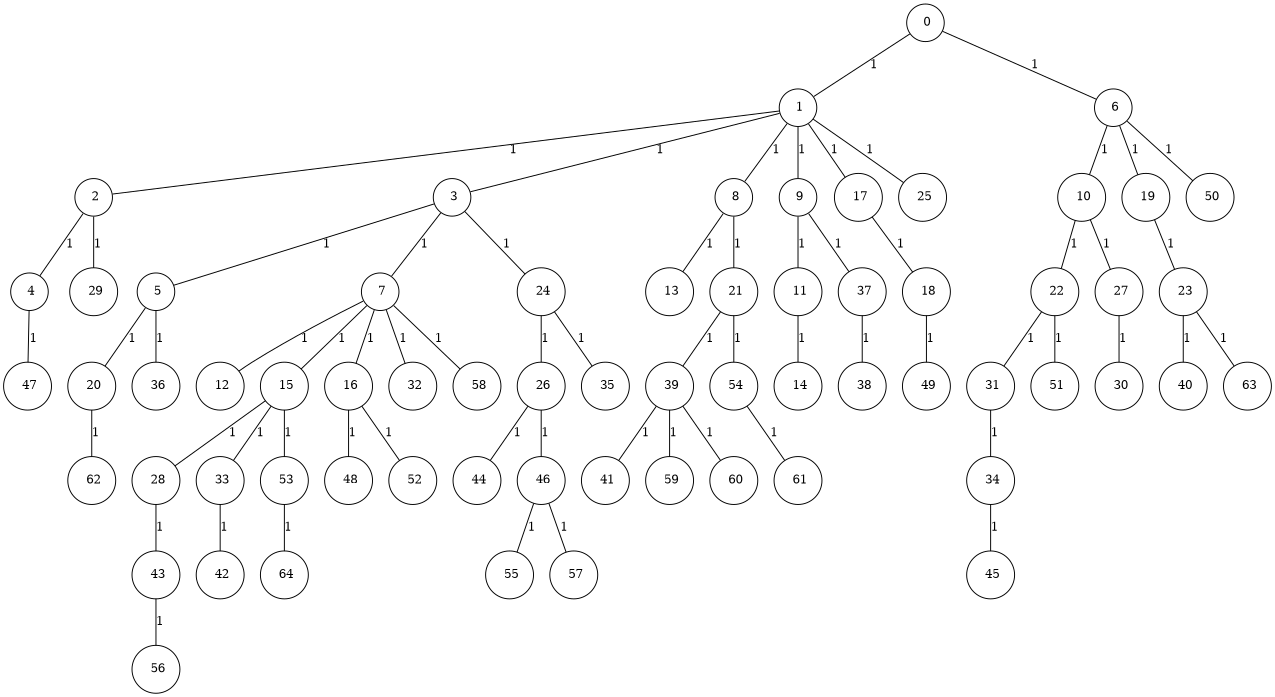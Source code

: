 graph G {
size="8.5,11;"
ratio = "expand;"
fixedsize="true;"
overlap="scale;"
node[shape=circle,width=.12,hight=.12,fontsize=12]
edge[fontsize=12]

0[label=" 0" color=black, pos="0.42757467,2.3356905!"];
1[label=" 1" color=black, pos="2.9013292,2.7425124!"];
2[label=" 2" color=black, pos="1.9574181,1.1487592!"];
3[label=" 3" color=black, pos="1.0343317,1.2045608!"];
4[label=" 4" color=black, pos="0.48989329,2.5349191!"];
5[label=" 5" color=black, pos="0.97996775,2.5620815!"];
6[label=" 6" color=black, pos="1.273633,2.7676801!"];
7[label=" 7" color=black, pos="1.2419282,0.16792271!"];
8[label=" 8" color=black, pos="2.08238,2.2987381!"];
9[label=" 9" color=black, pos="1.7121351,1.0901428!"];
10[label=" 10" color=black, pos="1.4188188,1.0248347!"];
11[label=" 11" color=black, pos="0.64809757,0.63410553!"];
12[label=" 12" color=black, pos="2.0010849,0.19476442!"];
13[label=" 13" color=black, pos="1.0598736,0.61782815!"];
14[label=" 14" color=black, pos="0.84933816,1.8337926!"];
15[label=" 15" color=black, pos="0.34722147,2.7607693!"];
16[label=" 16" color=black, pos="0.50532847,2.4133107!"];
17[label=" 17" color=black, pos="2.1007579,1.8870167!"];
18[label=" 18" color=black, pos="1.7423555,1.9727272!"];
19[label=" 19" color=black, pos="0.14124689,0.52844396!"];
20[label=" 20" color=black, pos="1.7758573,0.12338434!"];
21[label=" 21" color=black, pos="2.4800543,0.16923755!"];
22[label=" 22" color=black, pos="1.1267208,0.42065885!"];
23[label=" 23" color=black, pos="2.0047454,2.9035438!"];
24[label=" 24" color=black, pos="2.2409355,1.7275374!"];
25[label=" 25" color=black, pos="0.82030798,0.86127011!"];
26[label=" 26" color=black, pos="0.52640557,1.9531166!"];
27[label=" 27" color=black, pos="1.4408301,2.8099842!"];
28[label=" 28" color=black, pos="0.20476895,1.0524183!"];
29[label=" 29" color=black, pos="2.674581,1.0142157!"];
30[label=" 30" color=black, pos="2.224686,2.2752441!"];
31[label=" 31" color=black, pos="2.6163027,0.73950531!"];
32[label=" 32" color=black, pos="1.4956424,1.1989317!"];
33[label=" 33" color=black, pos="1.0815969,1.8786139!"];
34[label=" 34" color=black, pos="1.8941991,1.2756549!"];
35[label=" 35" color=black, pos="2.3132911,1.5517165!"];
36[label=" 36" color=black, pos="0.019007674,2.2028832!"];
37[label=" 37" color=black, pos="1.8257908,1.4948906!"];
38[label=" 38" color=black, pos="1.6519734,2.2799082!"];
39[label=" 39" color=black, pos="0.94892257,0.12551435!"];
40[label=" 40" color=black, pos="0.48645625,0.76051531!"];
41[label=" 41" color=black, pos="1.3846478,1.1760556!"];
42[label=" 42" color=black, pos="2.4708597,1.613876!"];
43[label=" 43" color=black, pos="0.53734962,2.3022107!"];
44[label=" 44" color=black, pos="1.7697274,1.249946!"];
45[label=" 45" color=black, pos="1.7221929,0.6459949!"];
46[label=" 46" color=black, pos="2.5149713,1.6424424!"];
47[label=" 47" color=black, pos="0.94531662,1.9084588!"];
48[label=" 48" color=black, pos="2.0924028,0.999826!"];
49[label=" 49" color=black, pos="1.3081033,2.7558974!"];
50[label=" 50" color=black, pos="1.6275921,0.56311368!"];
51[label=" 51" color=black, pos="1.5353659,2.721299!"];
52[label=" 52" color=black, pos="2.3704184,1.9006114!"];
53[label=" 53" color=black, pos="0.71608161,2.4667775!"];
54[label=" 54" color=black, pos="2.4725094,1.6949467!"];
55[label=" 55" color=black, pos="0.87717668,1.8495989!"];
56[label=" 56" color=black, pos="2.2723796,2.44663!"];
57[label=" 57" color=black, pos="1.0253065,2.3594459!"];
58[label=" 58" color=black, pos="0.57230077,1.8178403!"];
59[label=" 59" color=black, pos="0.78788396,1.4127599!"];
60[label=" 60" color=black, pos="2.5103843,2.2509135!"];
61[label=" 61" color=black, pos="2.8599776,1.4575188!"];
62[label=" 62" color=black, pos="2.8269109,2.750313!"];
63[label=" 63" color=black, pos="1.755871,1.6736671!"];
64[label=" 64" color=black, pos="1.4493368,0.60873357!"];
0--1[label="1"]
0--6[label="1"]
1--2[label="1"]
1--3[label="1"]
1--8[label="1"]
1--9[label="1"]
1--17[label="1"]
1--25[label="1"]
2--4[label="1"]
2--29[label="1"]
3--5[label="1"]
3--7[label="1"]
3--24[label="1"]
4--47[label="1"]
5--20[label="1"]
5--36[label="1"]
6--10[label="1"]
6--19[label="1"]
6--50[label="1"]
7--12[label="1"]
7--15[label="1"]
7--16[label="1"]
7--32[label="1"]
7--58[label="1"]
8--13[label="1"]
8--21[label="1"]
9--11[label="1"]
9--37[label="1"]
10--22[label="1"]
10--27[label="1"]
11--14[label="1"]
15--28[label="1"]
15--33[label="1"]
15--53[label="1"]
16--48[label="1"]
16--52[label="1"]
17--18[label="1"]
18--49[label="1"]
19--23[label="1"]
20--62[label="1"]
21--39[label="1"]
21--54[label="1"]
22--31[label="1"]
22--51[label="1"]
23--40[label="1"]
23--63[label="1"]
24--26[label="1"]
24--35[label="1"]
26--44[label="1"]
26--46[label="1"]
27--30[label="1"]
28--43[label="1"]
31--34[label="1"]
33--42[label="1"]
34--45[label="1"]
37--38[label="1"]
39--41[label="1"]
39--59[label="1"]
39--60[label="1"]
43--56[label="1"]
46--55[label="1"]
46--57[label="1"]
53--64[label="1"]
54--61[label="1"]

}
